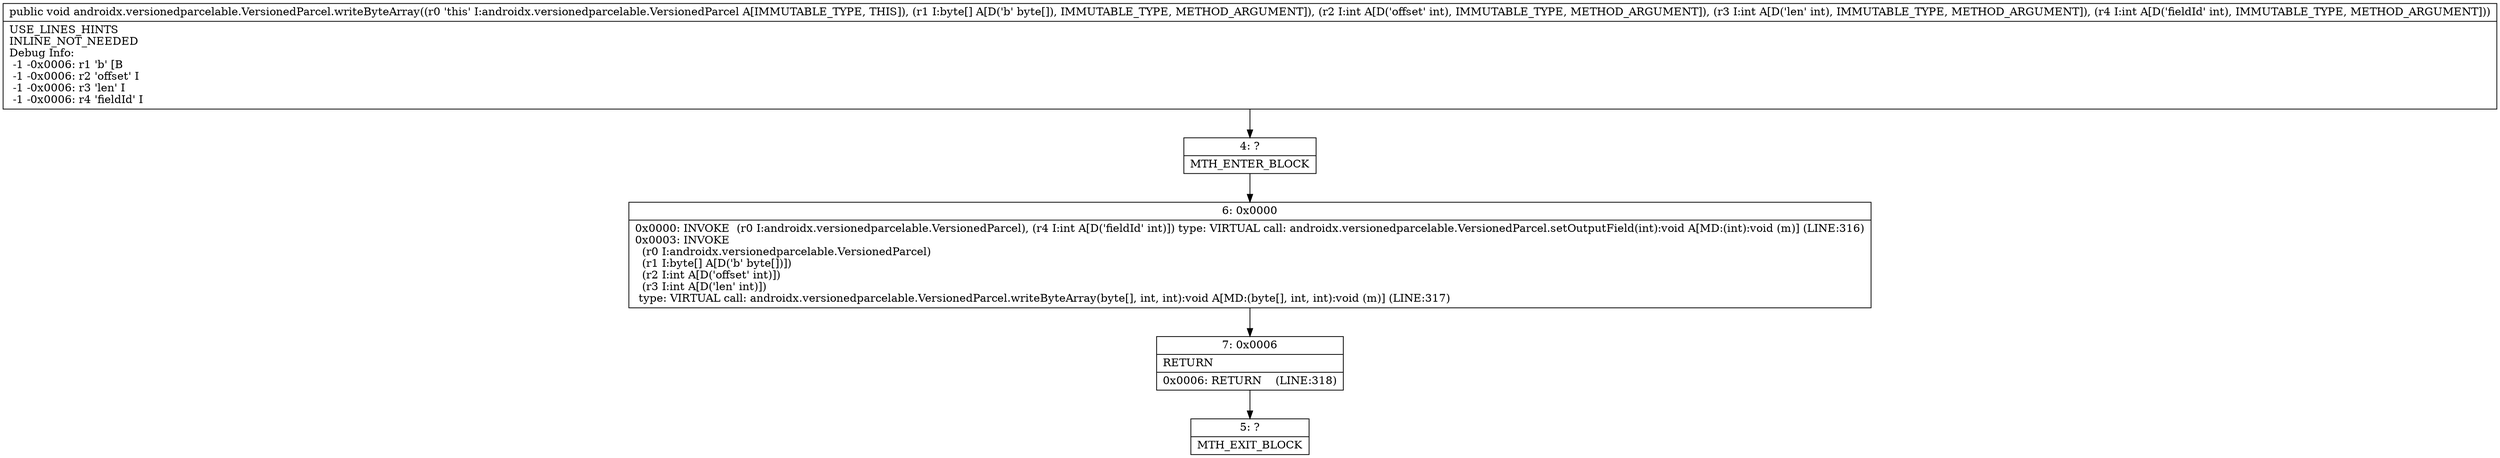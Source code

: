 digraph "CFG forandroidx.versionedparcelable.VersionedParcel.writeByteArray([BIII)V" {
Node_4 [shape=record,label="{4\:\ ?|MTH_ENTER_BLOCK\l}"];
Node_6 [shape=record,label="{6\:\ 0x0000|0x0000: INVOKE  (r0 I:androidx.versionedparcelable.VersionedParcel), (r4 I:int A[D('fieldId' int)]) type: VIRTUAL call: androidx.versionedparcelable.VersionedParcel.setOutputField(int):void A[MD:(int):void (m)] (LINE:316)\l0x0003: INVOKE  \l  (r0 I:androidx.versionedparcelable.VersionedParcel)\l  (r1 I:byte[] A[D('b' byte[])])\l  (r2 I:int A[D('offset' int)])\l  (r3 I:int A[D('len' int)])\l type: VIRTUAL call: androidx.versionedparcelable.VersionedParcel.writeByteArray(byte[], int, int):void A[MD:(byte[], int, int):void (m)] (LINE:317)\l}"];
Node_7 [shape=record,label="{7\:\ 0x0006|RETURN\l|0x0006: RETURN    (LINE:318)\l}"];
Node_5 [shape=record,label="{5\:\ ?|MTH_EXIT_BLOCK\l}"];
MethodNode[shape=record,label="{public void androidx.versionedparcelable.VersionedParcel.writeByteArray((r0 'this' I:androidx.versionedparcelable.VersionedParcel A[IMMUTABLE_TYPE, THIS]), (r1 I:byte[] A[D('b' byte[]), IMMUTABLE_TYPE, METHOD_ARGUMENT]), (r2 I:int A[D('offset' int), IMMUTABLE_TYPE, METHOD_ARGUMENT]), (r3 I:int A[D('len' int), IMMUTABLE_TYPE, METHOD_ARGUMENT]), (r4 I:int A[D('fieldId' int), IMMUTABLE_TYPE, METHOD_ARGUMENT]))  | USE_LINES_HINTS\lINLINE_NOT_NEEDED\lDebug Info:\l  \-1 \-0x0006: r1 'b' [B\l  \-1 \-0x0006: r2 'offset' I\l  \-1 \-0x0006: r3 'len' I\l  \-1 \-0x0006: r4 'fieldId' I\l}"];
MethodNode -> Node_4;Node_4 -> Node_6;
Node_6 -> Node_7;
Node_7 -> Node_5;
}

